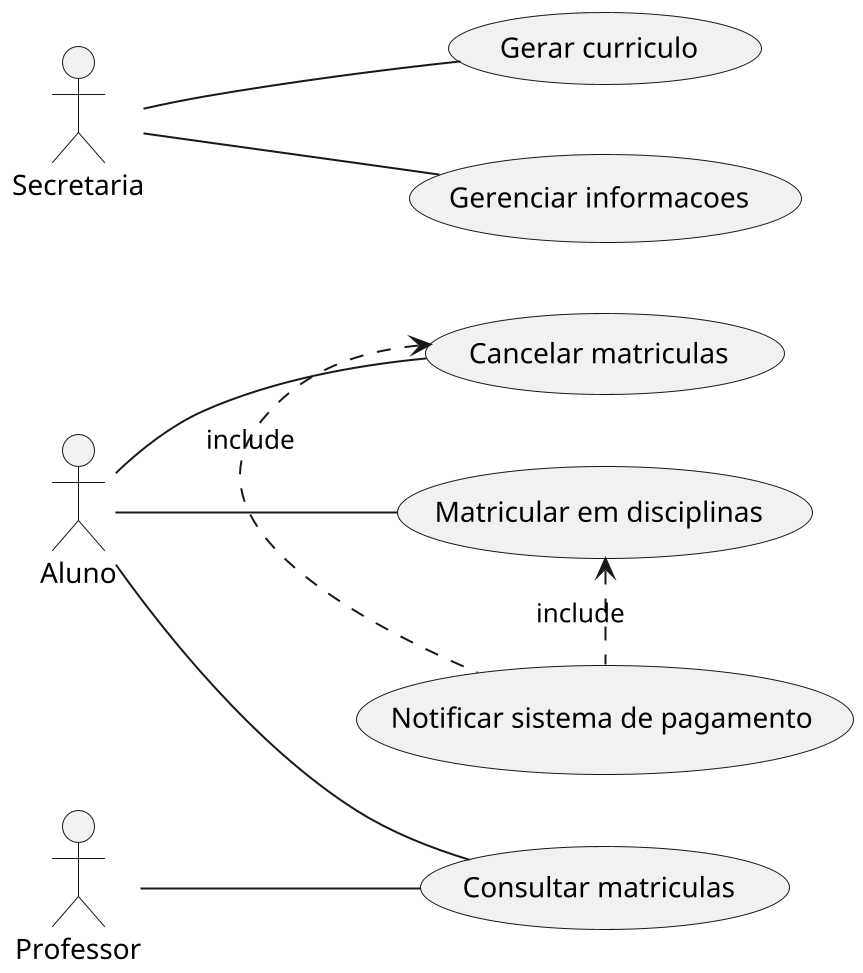 @startuml Diagrama de caso Universidade
scale 2
left to right direction 
actor Secretaria
actor Professor
actor Aluno

usecase (Notificar sistema de pagamento) as nsp
usecase (Gerar curriculo) as gc
usecase (Gerenciar informacoes) as gi
usecase (Matricular em disciplinas) as med
usecase (Cancelar matriculas) as canm
usecase (Consultar matriculas) as conm

Secretaria -- gc
Secretaria -- gi

Aluno -- med
Aluno -- canm

Professor -- conm
Aluno -- conm

canm<.nsp : include
med<.nsp : include


@enduml